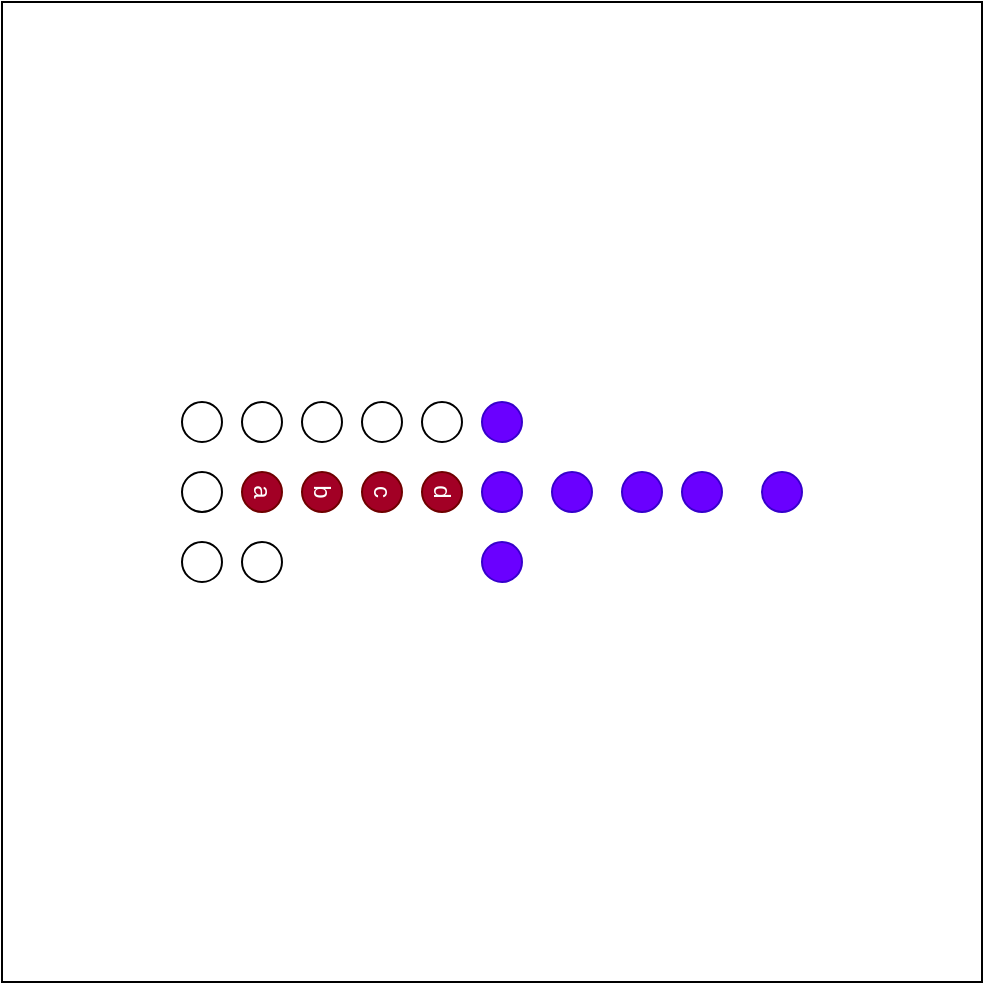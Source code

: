 <mxfile>
    <diagram id="ksysaby_Q-8U1-6eJ-EB" name="Page-1">
        <mxGraphModel dx="565" dy="305" grid="1" gridSize="10" guides="1" tooltips="1" connect="1" arrows="1" fold="1" page="1" pageScale="1" pageWidth="850" pageHeight="1100" math="0" shadow="0">
            <root>
                <mxCell id="0"/>
                <mxCell id="1" parent="0"/>
                <mxCell id="2" value="" style="whiteSpace=wrap;html=1;aspect=fixed;" vertex="1" parent="1">
                    <mxGeometry x="140" y="150" width="490" height="490" as="geometry"/>
                </mxCell>
                <mxCell id="3" value="" style="ellipse;whiteSpace=wrap;html=1;aspect=fixed;" vertex="1" parent="1">
                    <mxGeometry x="230" y="420" width="20" height="20" as="geometry"/>
                </mxCell>
                <mxCell id="4" value="" style="ellipse;whiteSpace=wrap;html=1;aspect=fixed;" vertex="1" parent="1">
                    <mxGeometry x="260" y="350" width="20" height="20" as="geometry"/>
                </mxCell>
                <mxCell id="5" value="" style="ellipse;whiteSpace=wrap;html=1;aspect=fixed;" vertex="1" parent="1">
                    <mxGeometry x="230" y="350" width="20" height="20" as="geometry"/>
                </mxCell>
                <mxCell id="6" value="" style="ellipse;whiteSpace=wrap;html=1;aspect=fixed;" vertex="1" parent="1">
                    <mxGeometry x="230" y="385" width="20" height="20" as="geometry"/>
                </mxCell>
                <mxCell id="8" value="a" style="ellipse;whiteSpace=wrap;html=1;aspect=fixed;fillColor=#a20025;fontColor=#ffffff;strokeColor=#6F0000;rotation=90;" vertex="1" parent="1">
                    <mxGeometry x="260" y="385" width="20" height="20" as="geometry"/>
                </mxCell>
                <mxCell id="9" value="" style="ellipse;whiteSpace=wrap;html=1;aspect=fixed;" vertex="1" parent="1">
                    <mxGeometry x="260" y="420" width="20" height="20" as="geometry"/>
                </mxCell>
                <mxCell id="10" value="b" style="ellipse;whiteSpace=wrap;html=1;aspect=fixed;fillColor=#a20025;fontColor=#ffffff;strokeColor=#6F0000;rotation=90;" vertex="1" parent="1">
                    <mxGeometry x="290" y="385" width="20" height="20" as="geometry"/>
                </mxCell>
                <mxCell id="11" value="c" style="ellipse;whiteSpace=wrap;html=1;aspect=fixed;fillColor=#a20025;fontColor=#ffffff;strokeColor=#6F0000;rotation=90;" vertex="1" parent="1">
                    <mxGeometry x="320" y="385" width="20" height="20" as="geometry"/>
                </mxCell>
                <mxCell id="12" value="d" style="ellipse;whiteSpace=wrap;html=1;aspect=fixed;fillColor=#a20025;fontColor=#ffffff;strokeColor=#6F0000;rotation=90;" vertex="1" parent="1">
                    <mxGeometry x="350" y="385" width="20" height="20" as="geometry"/>
                </mxCell>
                <mxCell id="13" value="" style="ellipse;whiteSpace=wrap;html=1;aspect=fixed;fillColor=#6a00ff;fontColor=#ffffff;strokeColor=#3700CC;" vertex="1" parent="1">
                    <mxGeometry x="380" y="385" width="20" height="20" as="geometry"/>
                </mxCell>
                <mxCell id="14" value="" style="ellipse;whiteSpace=wrap;html=1;aspect=fixed;fillColor=#6a00ff;fontColor=#ffffff;strokeColor=#3700CC;" vertex="1" parent="1">
                    <mxGeometry x="415" y="385" width="20" height="20" as="geometry"/>
                </mxCell>
                <mxCell id="15" value="" style="ellipse;whiteSpace=wrap;html=1;aspect=fixed;fillColor=#6a00ff;fontColor=#ffffff;strokeColor=#3700CC;" vertex="1" parent="1">
                    <mxGeometry x="450" y="385" width="20" height="20" as="geometry"/>
                </mxCell>
                <mxCell id="16" value="" style="ellipse;whiteSpace=wrap;html=1;aspect=fixed;fillColor=#6a00ff;fontColor=#ffffff;strokeColor=#3700CC;" vertex="1" parent="1">
                    <mxGeometry x="480" y="385" width="20" height="20" as="geometry"/>
                </mxCell>
                <mxCell id="17" value="" style="ellipse;whiteSpace=wrap;html=1;aspect=fixed;fillColor=#6a00ff;fontColor=#ffffff;strokeColor=#3700CC;" vertex="1" parent="1">
                    <mxGeometry x="520" y="385" width="20" height="20" as="geometry"/>
                </mxCell>
                <mxCell id="18" value="" style="ellipse;whiteSpace=wrap;html=1;aspect=fixed;" vertex="1" parent="1">
                    <mxGeometry x="290" y="350" width="20" height="20" as="geometry"/>
                </mxCell>
                <mxCell id="19" value="" style="ellipse;whiteSpace=wrap;html=1;aspect=fixed;fillColor=#6a00ff;fontColor=#ffffff;strokeColor=#3700CC;" vertex="1" parent="1">
                    <mxGeometry x="380" y="350" width="20" height="20" as="geometry"/>
                </mxCell>
                <mxCell id="20" value="" style="ellipse;whiteSpace=wrap;html=1;aspect=fixed;fillColor=#6a00ff;fontColor=#ffffff;strokeColor=#3700CC;" vertex="1" parent="1">
                    <mxGeometry x="380" y="420" width="20" height="20" as="geometry"/>
                </mxCell>
                <mxCell id="21" value="" style="ellipse;whiteSpace=wrap;html=1;aspect=fixed;" vertex="1" parent="1">
                    <mxGeometry x="320" y="350" width="20" height="20" as="geometry"/>
                </mxCell>
                <mxCell id="22" value="" style="ellipse;whiteSpace=wrap;html=1;aspect=fixed;" vertex="1" parent="1">
                    <mxGeometry x="350" y="350" width="20" height="20" as="geometry"/>
                </mxCell>
            </root>
        </mxGraphModel>
    </diagram>
</mxfile>
